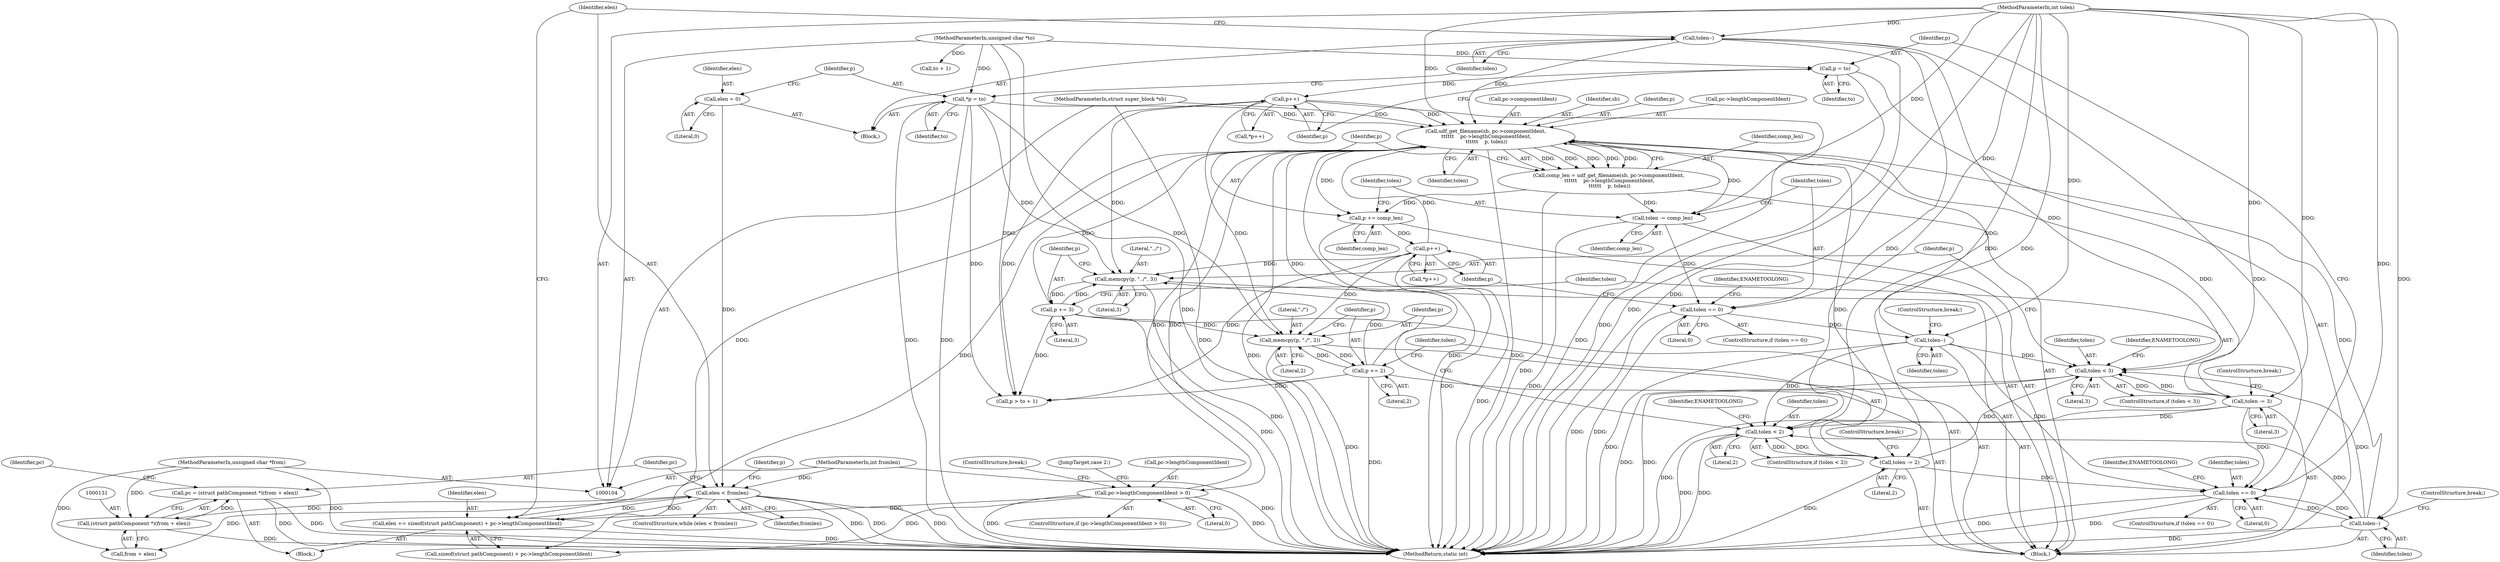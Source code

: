 digraph "0_linux_e237ec37ec154564f8690c5bd1795339955eeef9@pointer" {
"1000128" [label="(Call,pc = (struct pathComponent *)(from + elen))"];
"1000130" [label="(Call,(struct pathComponent *)(from + elen))"];
"1000106" [label="(MethodParameterIn,unsigned char *from)"];
"1000124" [label="(Call,elen < fromlen)"];
"1000239" [label="(Call,elen += sizeof(struct pathComponent) + pc->lengthComponentIdent)"];
"1000208" [label="(Call,udf_get_filename(sb, pc->componentIdent,\n \t\t\t\t\t\t    pc->lengthComponentIdent,\n \t\t\t\t\t\t    p, tolen))"];
"1000105" [label="(MethodParameterIn,struct super_block *sb)"];
"1000142" [label="(Call,pc->lengthComponentIdent > 0)"];
"1000179" [label="(Call,p += 3)"];
"1000175" [label="(Call,memcpy(p, \"../\", 3))"];
"1000198" [label="(Call,p += 2)"];
"1000194" [label="(Call,memcpy(p, \"./\", 2))"];
"1000233" [label="(Call,p++)"];
"1000218" [label="(Call,p += comp_len)"];
"1000206" [label="(Call,comp_len = udf_get_filename(sb, pc->componentIdent,\n \t\t\t\t\t\t    pc->lengthComponentIdent,\n \t\t\t\t\t\t    p, tolen))"];
"1000118" [label="(Call,*p = to)"];
"1000108" [label="(MethodParameterIn,unsigned char *to)"];
"1000161" [label="(Call,p++)"];
"1000156" [label="(Call,p = to)"];
"1000236" [label="(Call,tolen--)"];
"1000225" [label="(Call,tolen == 0)"];
"1000221" [label="(Call,tolen -= comp_len)"];
"1000109" [label="(MethodParameterIn,int tolen)"];
"1000121" [label="(Call,tolen--)"];
"1000182" [label="(Call,tolen -= 3)"];
"1000169" [label="(Call,tolen < 3)"];
"1000201" [label="(Call,tolen -= 2)"];
"1000188" [label="(Call,tolen < 2)"];
"1000164" [label="(Call,tolen--)"];
"1000150" [label="(Call,tolen == 0)"];
"1000113" [label="(Call,elen = 0)"];
"1000107" [label="(MethodParameterIn,int fromlen)"];
"1000147" [label="(ControlStructure,break;)"];
"1000203" [label="(Literal,2)"];
"1000248" [label="(Call,p > to + 1)"];
"1000142" [label="(Call,pc->lengthComponentIdent > 0)"];
"1000232" [label="(Call,*p++)"];
"1000127" [label="(Block,)"];
"1000157" [label="(Identifier,p)"];
"1000126" [label="(Identifier,fromlen)"];
"1000204" [label="(ControlStructure,break;)"];
"1000213" [label="(Call,pc->lengthComponentIdent)"];
"1000194" [label="(Call,memcpy(p, \"./\", 2))"];
"1000129" [label="(Identifier,pc)"];
"1000139" [label="(Block,)"];
"1000170" [label="(Identifier,tolen)"];
"1000195" [label="(Identifier,p)"];
"1000224" [label="(ControlStructure,if (tolen == 0))"];
"1000122" [label="(Identifier,tolen)"];
"1000156" [label="(Call,p = to)"];
"1000141" [label="(ControlStructure,if (pc->lengthComponentIdent > 0))"];
"1000114" [label="(Identifier,elen)"];
"1000196" [label="(Literal,\"./\")"];
"1000183" [label="(Identifier,tolen)"];
"1000155" [label="(Identifier,ENAMETOOLONG)"];
"1000176" [label="(Identifier,p)"];
"1000223" [label="(Identifier,comp_len)"];
"1000206" [label="(Call,comp_len = udf_get_filename(sb, pc->componentIdent,\n \t\t\t\t\t\t    pc->lengthComponentIdent,\n \t\t\t\t\t\t    p, tolen))"];
"1000108" [label="(MethodParameterIn,unsigned char *to)"];
"1000207" [label="(Identifier,comp_len)"];
"1000180" [label="(Identifier,p)"];
"1000149" [label="(ControlStructure,if (tolen == 0))"];
"1000225" [label="(Call,tolen == 0)"];
"1000125" [label="(Identifier,elen)"];
"1000237" [label="(Identifier,tolen)"];
"1000166" [label="(ControlStructure,break;)"];
"1000221" [label="(Call,tolen -= comp_len)"];
"1000150" [label="(Call,tolen == 0)"];
"1000179" [label="(Call,p += 3)"];
"1000199" [label="(Identifier,p)"];
"1000119" [label="(Identifier,p)"];
"1000230" [label="(Identifier,ENAMETOOLONG)"];
"1000124" [label="(Call,elen < fromlen)"];
"1000177" [label="(Literal,\"../\")"];
"1000110" [label="(Block,)"];
"1000113" [label="(Call,elen = 0)"];
"1000220" [label="(Identifier,comp_len)"];
"1000217" [label="(Identifier,tolen)"];
"1000249" [label="(Identifier,p)"];
"1000115" [label="(Literal,0)"];
"1000181" [label="(Literal,3)"];
"1000226" [label="(Identifier,tolen)"];
"1000236" [label="(Call,tolen--)"];
"1000267" [label="(MethodReturn,static int)"];
"1000109" [label="(MethodParameterIn,int tolen)"];
"1000174" [label="(Identifier,ENAMETOOLONG)"];
"1000218" [label="(Call,p += comp_len)"];
"1000239" [label="(Call,elen += sizeof(struct pathComponent) + pc->lengthComponentIdent)"];
"1000210" [label="(Call,pc->componentIdent)"];
"1000123" [label="(ControlStructure,while (elen < fromlen))"];
"1000105" [label="(MethodParameterIn,struct super_block *sb)"];
"1000219" [label="(Identifier,p)"];
"1000202" [label="(Identifier,tolen)"];
"1000137" [label="(Identifier,pc)"];
"1000151" [label="(Identifier,tolen)"];
"1000175" [label="(Call,memcpy(p, \"../\", 3))"];
"1000148" [label="(JumpTarget,case 2:)"];
"1000250" [label="(Call,to + 1)"];
"1000222" [label="(Identifier,tolen)"];
"1000198" [label="(Call,p += 2)"];
"1000160" [label="(Call,*p++)"];
"1000184" [label="(Literal,3)"];
"1000165" [label="(Identifier,tolen)"];
"1000146" [label="(Literal,0)"];
"1000208" [label="(Call,udf_get_filename(sb, pc->componentIdent,\n \t\t\t\t\t\t    pc->lengthComponentIdent,\n \t\t\t\t\t\t    p, tolen))"];
"1000234" [label="(Identifier,p)"];
"1000182" [label="(Call,tolen -= 3)"];
"1000209" [label="(Identifier,sb)"];
"1000121" [label="(Call,tolen--)"];
"1000238" [label="(ControlStructure,break;)"];
"1000152" [label="(Literal,0)"];
"1000118" [label="(Call,*p = to)"];
"1000169" [label="(Call,tolen < 3)"];
"1000193" [label="(Identifier,ENAMETOOLONG)"];
"1000120" [label="(Identifier,to)"];
"1000197" [label="(Literal,2)"];
"1000178" [label="(Literal,3)"];
"1000190" [label="(Literal,2)"];
"1000216" [label="(Identifier,p)"];
"1000233" [label="(Call,p++)"];
"1000130" [label="(Call,(struct pathComponent *)(from + elen))"];
"1000158" [label="(Identifier,to)"];
"1000240" [label="(Identifier,elen)"];
"1000161" [label="(Call,p++)"];
"1000164" [label="(Call,tolen--)"];
"1000143" [label="(Call,pc->lengthComponentIdent)"];
"1000162" [label="(Identifier,p)"];
"1000185" [label="(ControlStructure,break;)"];
"1000132" [label="(Call,from + elen)"];
"1000189" [label="(Identifier,tolen)"];
"1000201" [label="(Call,tolen -= 2)"];
"1000106" [label="(MethodParameterIn,unsigned char *from)"];
"1000200" [label="(Literal,2)"];
"1000241" [label="(Call,sizeof(struct pathComponent) + pc->lengthComponentIdent)"];
"1000227" [label="(Literal,0)"];
"1000107" [label="(MethodParameterIn,int fromlen)"];
"1000128" [label="(Call,pc = (struct pathComponent *)(from + elen))"];
"1000168" [label="(ControlStructure,if (tolen < 3))"];
"1000188" [label="(Call,tolen < 2)"];
"1000187" [label="(ControlStructure,if (tolen < 2))"];
"1000171" [label="(Literal,3)"];
"1000128" -> "1000127"  [label="AST: "];
"1000128" -> "1000130"  [label="CFG: "];
"1000129" -> "1000128"  [label="AST: "];
"1000130" -> "1000128"  [label="AST: "];
"1000137" -> "1000128"  [label="CFG: "];
"1000128" -> "1000267"  [label="DDG: "];
"1000128" -> "1000267"  [label="DDG: "];
"1000130" -> "1000128"  [label="DDG: "];
"1000130" -> "1000132"  [label="CFG: "];
"1000131" -> "1000130"  [label="AST: "];
"1000132" -> "1000130"  [label="AST: "];
"1000130" -> "1000267"  [label="DDG: "];
"1000106" -> "1000130"  [label="DDG: "];
"1000124" -> "1000130"  [label="DDG: "];
"1000106" -> "1000104"  [label="AST: "];
"1000106" -> "1000267"  [label="DDG: "];
"1000106" -> "1000132"  [label="DDG: "];
"1000124" -> "1000123"  [label="AST: "];
"1000124" -> "1000126"  [label="CFG: "];
"1000125" -> "1000124"  [label="AST: "];
"1000126" -> "1000124"  [label="AST: "];
"1000129" -> "1000124"  [label="CFG: "];
"1000249" -> "1000124"  [label="CFG: "];
"1000124" -> "1000267"  [label="DDG: "];
"1000124" -> "1000267"  [label="DDG: "];
"1000124" -> "1000267"  [label="DDG: "];
"1000239" -> "1000124"  [label="DDG: "];
"1000113" -> "1000124"  [label="DDG: "];
"1000107" -> "1000124"  [label="DDG: "];
"1000124" -> "1000132"  [label="DDG: "];
"1000124" -> "1000239"  [label="DDG: "];
"1000239" -> "1000127"  [label="AST: "];
"1000239" -> "1000241"  [label="CFG: "];
"1000240" -> "1000239"  [label="AST: "];
"1000241" -> "1000239"  [label="AST: "];
"1000125" -> "1000239"  [label="CFG: "];
"1000239" -> "1000267"  [label="DDG: "];
"1000208" -> "1000239"  [label="DDG: "];
"1000142" -> "1000239"  [label="DDG: "];
"1000208" -> "1000206"  [label="AST: "];
"1000208" -> "1000217"  [label="CFG: "];
"1000209" -> "1000208"  [label="AST: "];
"1000210" -> "1000208"  [label="AST: "];
"1000213" -> "1000208"  [label="AST: "];
"1000216" -> "1000208"  [label="AST: "];
"1000217" -> "1000208"  [label="AST: "];
"1000206" -> "1000208"  [label="CFG: "];
"1000208" -> "1000267"  [label="DDG: "];
"1000208" -> "1000267"  [label="DDG: "];
"1000208" -> "1000267"  [label="DDG: "];
"1000208" -> "1000142"  [label="DDG: "];
"1000208" -> "1000206"  [label="DDG: "];
"1000208" -> "1000206"  [label="DDG: "];
"1000208" -> "1000206"  [label="DDG: "];
"1000208" -> "1000206"  [label="DDG: "];
"1000208" -> "1000206"  [label="DDG: "];
"1000105" -> "1000208"  [label="DDG: "];
"1000142" -> "1000208"  [label="DDG: "];
"1000179" -> "1000208"  [label="DDG: "];
"1000198" -> "1000208"  [label="DDG: "];
"1000233" -> "1000208"  [label="DDG: "];
"1000118" -> "1000208"  [label="DDG: "];
"1000161" -> "1000208"  [label="DDG: "];
"1000236" -> "1000208"  [label="DDG: "];
"1000121" -> "1000208"  [label="DDG: "];
"1000182" -> "1000208"  [label="DDG: "];
"1000201" -> "1000208"  [label="DDG: "];
"1000164" -> "1000208"  [label="DDG: "];
"1000109" -> "1000208"  [label="DDG: "];
"1000208" -> "1000218"  [label="DDG: "];
"1000208" -> "1000221"  [label="DDG: "];
"1000208" -> "1000241"  [label="DDG: "];
"1000105" -> "1000104"  [label="AST: "];
"1000105" -> "1000267"  [label="DDG: "];
"1000142" -> "1000141"  [label="AST: "];
"1000142" -> "1000146"  [label="CFG: "];
"1000143" -> "1000142"  [label="AST: "];
"1000146" -> "1000142"  [label="AST: "];
"1000147" -> "1000142"  [label="CFG: "];
"1000148" -> "1000142"  [label="CFG: "];
"1000142" -> "1000267"  [label="DDG: "];
"1000142" -> "1000267"  [label="DDG: "];
"1000142" -> "1000241"  [label="DDG: "];
"1000179" -> "1000139"  [label="AST: "];
"1000179" -> "1000181"  [label="CFG: "];
"1000180" -> "1000179"  [label="AST: "];
"1000181" -> "1000179"  [label="AST: "];
"1000183" -> "1000179"  [label="CFG: "];
"1000179" -> "1000267"  [label="DDG: "];
"1000179" -> "1000175"  [label="DDG: "];
"1000175" -> "1000179"  [label="DDG: "];
"1000179" -> "1000194"  [label="DDG: "];
"1000179" -> "1000248"  [label="DDG: "];
"1000175" -> "1000139"  [label="AST: "];
"1000175" -> "1000178"  [label="CFG: "];
"1000176" -> "1000175"  [label="AST: "];
"1000177" -> "1000175"  [label="AST: "];
"1000178" -> "1000175"  [label="AST: "];
"1000180" -> "1000175"  [label="CFG: "];
"1000175" -> "1000267"  [label="DDG: "];
"1000198" -> "1000175"  [label="DDG: "];
"1000233" -> "1000175"  [label="DDG: "];
"1000118" -> "1000175"  [label="DDG: "];
"1000161" -> "1000175"  [label="DDG: "];
"1000198" -> "1000139"  [label="AST: "];
"1000198" -> "1000200"  [label="CFG: "];
"1000199" -> "1000198"  [label="AST: "];
"1000200" -> "1000198"  [label="AST: "];
"1000202" -> "1000198"  [label="CFG: "];
"1000198" -> "1000267"  [label="DDG: "];
"1000198" -> "1000194"  [label="DDG: "];
"1000194" -> "1000198"  [label="DDG: "];
"1000198" -> "1000248"  [label="DDG: "];
"1000194" -> "1000139"  [label="AST: "];
"1000194" -> "1000197"  [label="CFG: "];
"1000195" -> "1000194"  [label="AST: "];
"1000196" -> "1000194"  [label="AST: "];
"1000197" -> "1000194"  [label="AST: "];
"1000199" -> "1000194"  [label="CFG: "];
"1000194" -> "1000267"  [label="DDG: "];
"1000233" -> "1000194"  [label="DDG: "];
"1000118" -> "1000194"  [label="DDG: "];
"1000161" -> "1000194"  [label="DDG: "];
"1000233" -> "1000232"  [label="AST: "];
"1000233" -> "1000234"  [label="CFG: "];
"1000234" -> "1000233"  [label="AST: "];
"1000232" -> "1000233"  [label="CFG: "];
"1000233" -> "1000267"  [label="DDG: "];
"1000218" -> "1000233"  [label="DDG: "];
"1000233" -> "1000248"  [label="DDG: "];
"1000218" -> "1000139"  [label="AST: "];
"1000218" -> "1000220"  [label="CFG: "];
"1000219" -> "1000218"  [label="AST: "];
"1000220" -> "1000218"  [label="AST: "];
"1000222" -> "1000218"  [label="CFG: "];
"1000218" -> "1000267"  [label="DDG: "];
"1000206" -> "1000218"  [label="DDG: "];
"1000206" -> "1000139"  [label="AST: "];
"1000207" -> "1000206"  [label="AST: "];
"1000219" -> "1000206"  [label="CFG: "];
"1000206" -> "1000267"  [label="DDG: "];
"1000206" -> "1000221"  [label="DDG: "];
"1000118" -> "1000110"  [label="AST: "];
"1000118" -> "1000120"  [label="CFG: "];
"1000119" -> "1000118"  [label="AST: "];
"1000120" -> "1000118"  [label="AST: "];
"1000122" -> "1000118"  [label="CFG: "];
"1000118" -> "1000267"  [label="DDG: "];
"1000118" -> "1000267"  [label="DDG: "];
"1000108" -> "1000118"  [label="DDG: "];
"1000118" -> "1000248"  [label="DDG: "];
"1000108" -> "1000104"  [label="AST: "];
"1000108" -> "1000267"  [label="DDG: "];
"1000108" -> "1000156"  [label="DDG: "];
"1000108" -> "1000248"  [label="DDG: "];
"1000108" -> "1000250"  [label="DDG: "];
"1000161" -> "1000160"  [label="AST: "];
"1000161" -> "1000162"  [label="CFG: "];
"1000162" -> "1000161"  [label="AST: "];
"1000160" -> "1000161"  [label="CFG: "];
"1000161" -> "1000267"  [label="DDG: "];
"1000156" -> "1000161"  [label="DDG: "];
"1000161" -> "1000248"  [label="DDG: "];
"1000156" -> "1000139"  [label="AST: "];
"1000156" -> "1000158"  [label="CFG: "];
"1000157" -> "1000156"  [label="AST: "];
"1000158" -> "1000156"  [label="AST: "];
"1000162" -> "1000156"  [label="CFG: "];
"1000156" -> "1000267"  [label="DDG: "];
"1000236" -> "1000139"  [label="AST: "];
"1000236" -> "1000237"  [label="CFG: "];
"1000237" -> "1000236"  [label="AST: "];
"1000238" -> "1000236"  [label="CFG: "];
"1000236" -> "1000267"  [label="DDG: "];
"1000236" -> "1000150"  [label="DDG: "];
"1000236" -> "1000169"  [label="DDG: "];
"1000236" -> "1000188"  [label="DDG: "];
"1000225" -> "1000236"  [label="DDG: "];
"1000109" -> "1000236"  [label="DDG: "];
"1000225" -> "1000224"  [label="AST: "];
"1000225" -> "1000227"  [label="CFG: "];
"1000226" -> "1000225"  [label="AST: "];
"1000227" -> "1000225"  [label="AST: "];
"1000230" -> "1000225"  [label="CFG: "];
"1000234" -> "1000225"  [label="CFG: "];
"1000225" -> "1000267"  [label="DDG: "];
"1000225" -> "1000267"  [label="DDG: "];
"1000221" -> "1000225"  [label="DDG: "];
"1000109" -> "1000225"  [label="DDG: "];
"1000221" -> "1000139"  [label="AST: "];
"1000221" -> "1000223"  [label="CFG: "];
"1000222" -> "1000221"  [label="AST: "];
"1000223" -> "1000221"  [label="AST: "];
"1000226" -> "1000221"  [label="CFG: "];
"1000221" -> "1000267"  [label="DDG: "];
"1000109" -> "1000221"  [label="DDG: "];
"1000109" -> "1000104"  [label="AST: "];
"1000109" -> "1000267"  [label="DDG: "];
"1000109" -> "1000121"  [label="DDG: "];
"1000109" -> "1000150"  [label="DDG: "];
"1000109" -> "1000164"  [label="DDG: "];
"1000109" -> "1000169"  [label="DDG: "];
"1000109" -> "1000182"  [label="DDG: "];
"1000109" -> "1000188"  [label="DDG: "];
"1000109" -> "1000201"  [label="DDG: "];
"1000121" -> "1000110"  [label="AST: "];
"1000121" -> "1000122"  [label="CFG: "];
"1000122" -> "1000121"  [label="AST: "];
"1000125" -> "1000121"  [label="CFG: "];
"1000121" -> "1000267"  [label="DDG: "];
"1000121" -> "1000150"  [label="DDG: "];
"1000121" -> "1000169"  [label="DDG: "];
"1000121" -> "1000188"  [label="DDG: "];
"1000182" -> "1000139"  [label="AST: "];
"1000182" -> "1000184"  [label="CFG: "];
"1000183" -> "1000182"  [label="AST: "];
"1000184" -> "1000182"  [label="AST: "];
"1000185" -> "1000182"  [label="CFG: "];
"1000182" -> "1000267"  [label="DDG: "];
"1000182" -> "1000150"  [label="DDG: "];
"1000182" -> "1000169"  [label="DDG: "];
"1000169" -> "1000182"  [label="DDG: "];
"1000182" -> "1000188"  [label="DDG: "];
"1000169" -> "1000168"  [label="AST: "];
"1000169" -> "1000171"  [label="CFG: "];
"1000170" -> "1000169"  [label="AST: "];
"1000171" -> "1000169"  [label="AST: "];
"1000174" -> "1000169"  [label="CFG: "];
"1000176" -> "1000169"  [label="CFG: "];
"1000169" -> "1000267"  [label="DDG: "];
"1000169" -> "1000267"  [label="DDG: "];
"1000201" -> "1000169"  [label="DDG: "];
"1000164" -> "1000169"  [label="DDG: "];
"1000201" -> "1000139"  [label="AST: "];
"1000201" -> "1000203"  [label="CFG: "];
"1000202" -> "1000201"  [label="AST: "];
"1000203" -> "1000201"  [label="AST: "];
"1000204" -> "1000201"  [label="CFG: "];
"1000201" -> "1000267"  [label="DDG: "];
"1000201" -> "1000150"  [label="DDG: "];
"1000201" -> "1000188"  [label="DDG: "];
"1000188" -> "1000201"  [label="DDG: "];
"1000188" -> "1000187"  [label="AST: "];
"1000188" -> "1000190"  [label="CFG: "];
"1000189" -> "1000188"  [label="AST: "];
"1000190" -> "1000188"  [label="AST: "];
"1000193" -> "1000188"  [label="CFG: "];
"1000195" -> "1000188"  [label="CFG: "];
"1000188" -> "1000267"  [label="DDG: "];
"1000188" -> "1000267"  [label="DDG: "];
"1000164" -> "1000188"  [label="DDG: "];
"1000164" -> "1000139"  [label="AST: "];
"1000164" -> "1000165"  [label="CFG: "];
"1000165" -> "1000164"  [label="AST: "];
"1000166" -> "1000164"  [label="CFG: "];
"1000164" -> "1000267"  [label="DDG: "];
"1000164" -> "1000150"  [label="DDG: "];
"1000150" -> "1000164"  [label="DDG: "];
"1000150" -> "1000149"  [label="AST: "];
"1000150" -> "1000152"  [label="CFG: "];
"1000151" -> "1000150"  [label="AST: "];
"1000152" -> "1000150"  [label="AST: "];
"1000155" -> "1000150"  [label="CFG: "];
"1000157" -> "1000150"  [label="CFG: "];
"1000150" -> "1000267"  [label="DDG: "];
"1000150" -> "1000267"  [label="DDG: "];
"1000113" -> "1000110"  [label="AST: "];
"1000113" -> "1000115"  [label="CFG: "];
"1000114" -> "1000113"  [label="AST: "];
"1000115" -> "1000113"  [label="AST: "];
"1000119" -> "1000113"  [label="CFG: "];
"1000107" -> "1000104"  [label="AST: "];
"1000107" -> "1000267"  [label="DDG: "];
}
